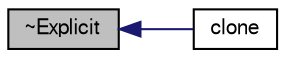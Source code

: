 digraph "~Explicit"
{
  bgcolor="transparent";
  edge [fontname="FreeSans",fontsize="10",labelfontname="FreeSans",labelfontsize="10"];
  node [fontname="FreeSans",fontsize="10",shape=record];
  rankdir="LR";
  Node5 [label="~Explicit",height=0.2,width=0.4,color="black", fillcolor="grey75", style="filled", fontcolor="black"];
  Node5 -> Node6 [dir="back",color="midnightblue",fontsize="10",style="solid",fontname="FreeSans"];
  Node6 [label="clone",height=0.2,width=0.4,color="black",URL="$a24250.html#a82d7c001bef0a3e3c69f34a5857c46d5",tooltip="Construct and return a clone. "];
}
